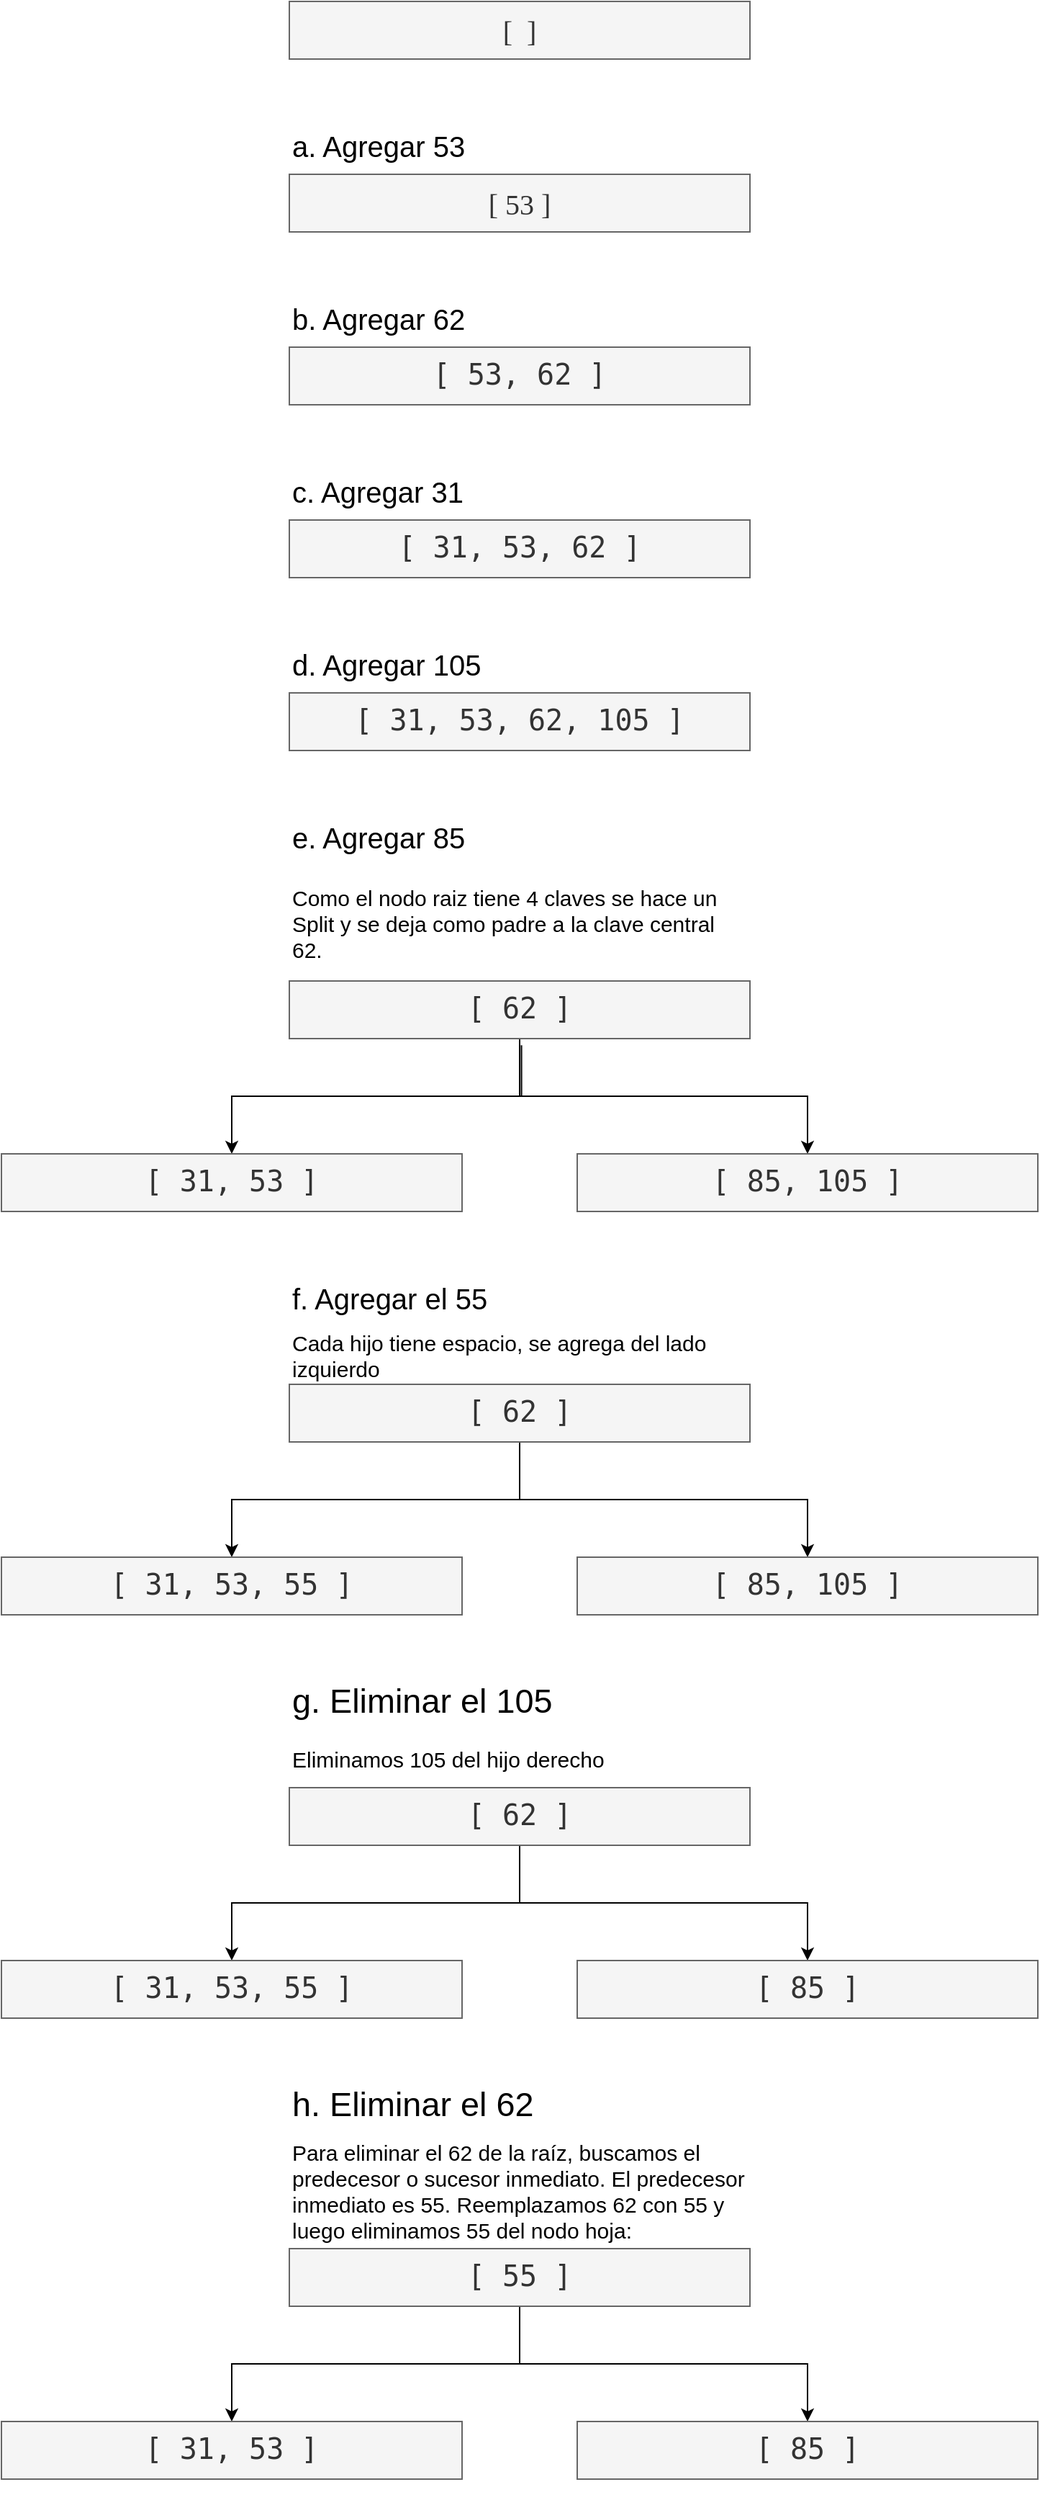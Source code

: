 <mxfile version="24.6.1" type="device">
  <diagram name="Page-1" id="Mg-w1ocDhV4yeSpSVFJD">
    <mxGraphModel dx="1434" dy="758" grid="1" gridSize="10" guides="1" tooltips="1" connect="1" arrows="1" fold="1" page="1" pageScale="1" pageWidth="1200" pageHeight="1920" math="0" shadow="0">
      <root>
        <mxCell id="0" />
        <mxCell id="1" parent="0" />
        <mxCell id="c5_7h0qf2dceUBtzriQi-1" value="[ 53 ]" style="text;html=1;align=center;verticalAlign=middle;whiteSpace=wrap;rounded=0;fillColor=#f5f5f5;fontColor=#333333;strokeColor=#666666;fontFamily=Lucida Console;horizontal=1;fontSize=20;" parent="1" vertex="1">
          <mxGeometry x="280" y="160" width="320" height="40" as="geometry" />
        </mxCell>
        <mxCell id="c5_7h0qf2dceUBtzriQi-3" value="&lt;pre&gt;&lt;div class=&quot;dark bg-gray-950 rounded-md border-[0.5px] border-token-border-medium&quot;&gt;&lt;div dir=&quot;ltr&quot; class=&quot;overflow-y-auto p-4&quot;&gt;&lt;code class=&quot;!whitespace-pre hljs language-css&quot;&gt;&lt;span class=&quot;hljs-selector-attr&quot;&gt;[ 53, 62 ]&lt;/span&gt;&lt;br/&gt;&lt;/code&gt;&lt;/div&gt;&lt;/div&gt;&lt;/pre&gt;&lt;h3&gt;&lt;/h3&gt;" style="text;html=1;align=center;verticalAlign=middle;whiteSpace=wrap;rounded=0;fillColor=#f5f5f5;fontColor=#333333;strokeColor=#666666;fontFamily=Lucida Console;horizontal=1;fontSize=20;" parent="1" vertex="1">
          <mxGeometry x="280" y="280" width="320" height="40" as="geometry" />
        </mxCell>
        <mxCell id="c5_7h0qf2dceUBtzriQi-5" value="&lt;pre&gt;&lt;div class=&quot;dark bg-gray-950 rounded-md border-[0.5px] border-token-border-medium&quot;&gt;&lt;div dir=&quot;ltr&quot; class=&quot;overflow-y-auto p-4&quot;&gt;&lt;code class=&quot;!whitespace-pre hljs language-css&quot;&gt;&lt;span class=&quot;hljs-selector-attr&quot;&gt;[ 31, 53, 62 ]&lt;/span&gt;&lt;br&gt;&lt;/code&gt;&lt;/div&gt;&lt;/div&gt;&lt;/pre&gt;&lt;h3&gt;&lt;/h3&gt;" style="text;html=1;align=center;verticalAlign=middle;whiteSpace=wrap;rounded=0;fillColor=#f5f5f5;fontColor=#333333;strokeColor=#666666;fontFamily=Lucida Console;horizontal=1;fontSize=20;" parent="1" vertex="1">
          <mxGeometry x="280" y="400" width="320" height="40" as="geometry" />
        </mxCell>
        <mxCell id="c5_7h0qf2dceUBtzriQi-6" value="&lt;pre&gt;&lt;div class=&quot;dark bg-gray-950 rounded-md border-[0.5px] border-token-border-medium&quot;&gt;&lt;div dir=&quot;ltr&quot; class=&quot;overflow-y-auto p-4&quot;&gt;&lt;code class=&quot;!whitespace-pre hljs language-css&quot;&gt;&lt;pre&gt;&lt;div class=&quot;dark bg-gray-950 rounded-md border-[0.5px] border-token-border-medium&quot;&gt;&lt;div dir=&quot;ltr&quot; class=&quot;overflow-y-auto p-4&quot;&gt;&lt;code class=&quot;!whitespace-pre hljs language-css&quot;&gt;&lt;span class=&quot;hljs-selector-attr&quot;&gt;[ 31, 53, 62, 105 ]&lt;/span&gt;&lt;br/&gt;&lt;/code&gt;&lt;/div&gt;&lt;/div&gt;&lt;/pre&gt;&lt;h3&gt;&lt;/h3&gt;&lt;/code&gt;&lt;/div&gt;&lt;/div&gt;&lt;/pre&gt;&lt;h3&gt;&lt;/h3&gt;" style="text;html=1;align=center;verticalAlign=middle;whiteSpace=wrap;rounded=0;fillColor=#f5f5f5;fontColor=#333333;strokeColor=#666666;fontFamily=Lucida Console;horizontal=1;fontSize=20;" parent="1" vertex="1">
          <mxGeometry x="280" y="520" width="320" height="40" as="geometry" />
        </mxCell>
        <mxCell id="c5_7h0qf2dceUBtzriQi-10" style="edgeStyle=orthogonalEdgeStyle;rounded=0;orthogonalLoop=1;jettySize=auto;html=1;exitX=0.504;exitY=1.115;exitDx=0;exitDy=0;entryX=0.5;entryY=0;entryDx=0;entryDy=0;exitPerimeter=0;" parent="1" source="c5_7h0qf2dceUBtzriQi-7" target="c5_7h0qf2dceUBtzriQi-8" edge="1">
          <mxGeometry relative="1" as="geometry">
            <mxPoint x="440.0" y="760" as="sourcePoint" />
          </mxGeometry>
        </mxCell>
        <mxCell id="c5_7h0qf2dceUBtzriQi-11" style="edgeStyle=orthogonalEdgeStyle;rounded=0;orthogonalLoop=1;jettySize=auto;html=1;exitX=0.5;exitY=1;exitDx=0;exitDy=0;entryX=0.5;entryY=0;entryDx=0;entryDy=0;" parent="1" source="c5_7h0qf2dceUBtzriQi-7" target="c5_7h0qf2dceUBtzriQi-9" edge="1">
          <mxGeometry relative="1" as="geometry">
            <mxPoint x="440.0" y="760" as="sourcePoint" />
          </mxGeometry>
        </mxCell>
        <mxCell id="c5_7h0qf2dceUBtzriQi-7" value="&lt;pre&gt;&lt;div class=&quot;dark bg-gray-950 rounded-md border-[0.5px] border-token-border-medium&quot;&gt;&lt;div dir=&quot;ltr&quot; class=&quot;overflow-y-auto p-4&quot;&gt;&lt;code class=&quot;!whitespace-pre hljs language-css&quot;&gt;&lt;pre&gt;&lt;div class=&quot;dark bg-gray-950 rounded-md border-[0.5px] border-token-border-medium&quot;&gt;&lt;div dir=&quot;ltr&quot; class=&quot;overflow-y-auto p-4&quot;&gt;&lt;code class=&quot;!whitespace-pre hljs language-css&quot;&gt;&lt;span class=&quot;hljs-selector-attr&quot;&gt;[ 62 ]&lt;/span&gt;&lt;br&gt;&lt;/code&gt;&lt;/div&gt;&lt;/div&gt;&lt;/pre&gt;&lt;h3&gt;&lt;/h3&gt;&lt;/code&gt;&lt;/div&gt;&lt;/div&gt;&lt;/pre&gt;&lt;h3&gt;&lt;/h3&gt;" style="text;html=1;align=center;verticalAlign=middle;whiteSpace=wrap;rounded=0;fillColor=#f5f5f5;fontColor=#333333;strokeColor=#666666;fontFamily=Lucida Console;horizontal=1;fontSize=20;" parent="1" vertex="1">
          <mxGeometry x="280" y="720" width="320" height="40" as="geometry" />
        </mxCell>
        <mxCell id="c5_7h0qf2dceUBtzriQi-8" value="&lt;pre&gt;&lt;div class=&quot;dark bg-gray-950 rounded-md border-[0.5px] border-token-border-medium&quot;&gt;&lt;div dir=&quot;ltr&quot; class=&quot;overflow-y-auto p-4&quot;&gt;&lt;code class=&quot;!whitespace-pre hljs language-css&quot;&gt;&lt;pre&gt;&lt;div class=&quot;dark bg-gray-950 rounded-md border-[0.5px] border-token-border-medium&quot;&gt;&lt;div dir=&quot;ltr&quot; class=&quot;overflow-y-auto p-4&quot;&gt;&lt;code class=&quot;!whitespace-pre hljs language-css&quot;&gt;&lt;span class=&quot;hljs-selector-attr&quot;&gt;[ 31, 53 ]&lt;/span&gt;&lt;br&gt;&lt;/code&gt;&lt;/div&gt;&lt;/div&gt;&lt;/pre&gt;&lt;h3&gt;&lt;/h3&gt;&lt;/code&gt;&lt;/div&gt;&lt;/div&gt;&lt;/pre&gt;&lt;h3&gt;&lt;/h3&gt;" style="text;html=1;align=center;verticalAlign=middle;whiteSpace=wrap;rounded=0;fillColor=#f5f5f5;fontColor=#333333;strokeColor=#666666;fontFamily=Lucida Console;horizontal=1;fontSize=20;" parent="1" vertex="1">
          <mxGeometry x="80" y="840" width="320" height="40" as="geometry" />
        </mxCell>
        <mxCell id="c5_7h0qf2dceUBtzriQi-9" value="&lt;pre&gt;&lt;div class=&quot;dark bg-gray-950 rounded-md border-[0.5px] border-token-border-medium&quot;&gt;&lt;div dir=&quot;ltr&quot; class=&quot;overflow-y-auto p-4&quot;&gt;&lt;code class=&quot;!whitespace-pre hljs language-css&quot;&gt;&lt;pre&gt;&lt;div class=&quot;dark bg-gray-950 rounded-md border-[0.5px] border-token-border-medium&quot;&gt;&lt;div dir=&quot;ltr&quot; class=&quot;overflow-y-auto p-4&quot;&gt;&lt;code class=&quot;!whitespace-pre hljs language-css&quot;&gt;&lt;span class=&quot;hljs-selector-attr&quot;&gt;[ 85, 105 ]&lt;/span&gt;&lt;br&gt;&lt;/code&gt;&lt;/div&gt;&lt;/div&gt;&lt;/pre&gt;&lt;h3&gt;&lt;/h3&gt;&lt;/code&gt;&lt;/div&gt;&lt;/div&gt;&lt;/pre&gt;&lt;h3&gt;&lt;/h3&gt;" style="text;html=1;align=center;verticalAlign=middle;whiteSpace=wrap;rounded=0;fillColor=#f5f5f5;fontColor=#333333;strokeColor=#666666;fontFamily=Lucida Console;horizontal=1;fontSize=20;" parent="1" vertex="1">
          <mxGeometry x="480" y="840" width="320" height="40" as="geometry" />
        </mxCell>
        <mxCell id="c5_7h0qf2dceUBtzriQi-13" style="edgeStyle=orthogonalEdgeStyle;rounded=0;orthogonalLoop=1;jettySize=auto;html=1;exitX=0.5;exitY=1;exitDx=0;exitDy=0;entryX=0.5;entryY=0;entryDx=0;entryDy=0;" parent="1" source="c5_7h0qf2dceUBtzriQi-15" target="c5_7h0qf2dceUBtzriQi-16" edge="1">
          <mxGeometry relative="1" as="geometry" />
        </mxCell>
        <mxCell id="c5_7h0qf2dceUBtzriQi-14" style="edgeStyle=orthogonalEdgeStyle;rounded=0;orthogonalLoop=1;jettySize=auto;html=1;exitX=0.5;exitY=1;exitDx=0;exitDy=0;entryX=0.5;entryY=0;entryDx=0;entryDy=0;" parent="1" source="c5_7h0qf2dceUBtzriQi-15" target="c5_7h0qf2dceUBtzriQi-17" edge="1">
          <mxGeometry relative="1" as="geometry" />
        </mxCell>
        <mxCell id="c5_7h0qf2dceUBtzriQi-15" value="&lt;pre&gt;&lt;div class=&quot;dark bg-gray-950 rounded-md border-[0.5px] border-token-border-medium&quot;&gt;&lt;div dir=&quot;ltr&quot; class=&quot;overflow-y-auto p-4&quot;&gt;&lt;code class=&quot;!whitespace-pre hljs language-css&quot;&gt;&lt;pre&gt;&lt;div class=&quot;dark bg-gray-950 rounded-md border-[0.5px] border-token-border-medium&quot;&gt;&lt;div dir=&quot;ltr&quot; class=&quot;overflow-y-auto p-4&quot;&gt;&lt;code class=&quot;!whitespace-pre hljs language-css&quot;&gt;&lt;span class=&quot;hljs-selector-attr&quot;&gt;[ 62 ]&lt;/span&gt;&lt;br&gt;&lt;/code&gt;&lt;/div&gt;&lt;/div&gt;&lt;/pre&gt;&lt;h3&gt;&lt;/h3&gt;&lt;/code&gt;&lt;/div&gt;&lt;/div&gt;&lt;/pre&gt;&lt;h3&gt;&lt;/h3&gt;" style="text;html=1;align=center;verticalAlign=middle;whiteSpace=wrap;rounded=0;fillColor=#f5f5f5;fontColor=#333333;strokeColor=#666666;fontFamily=Lucida Console;horizontal=1;fontSize=20;" parent="1" vertex="1">
          <mxGeometry x="280" y="1000" width="320" height="40" as="geometry" />
        </mxCell>
        <mxCell id="c5_7h0qf2dceUBtzriQi-16" value="&lt;pre&gt;&lt;div class=&quot;dark bg-gray-950 rounded-md border-[0.5px] border-token-border-medium&quot;&gt;&lt;div dir=&quot;ltr&quot; class=&quot;overflow-y-auto p-4&quot;&gt;&lt;code class=&quot;!whitespace-pre hljs language-css&quot;&gt;&lt;pre&gt;&lt;div class=&quot;dark bg-gray-950 rounded-md border-[0.5px] border-token-border-medium&quot;&gt;&lt;div dir=&quot;ltr&quot; class=&quot;overflow-y-auto p-4&quot;&gt;&lt;code class=&quot;!whitespace-pre hljs language-css&quot;&gt;&lt;span class=&quot;hljs-selector-attr&quot;&gt;[ 31, 53, 55 ]&lt;/span&gt;&lt;br&gt;&lt;/code&gt;&lt;/div&gt;&lt;/div&gt;&lt;/pre&gt;&lt;h3&gt;&lt;/h3&gt;&lt;/code&gt;&lt;/div&gt;&lt;/div&gt;&lt;/pre&gt;&lt;h3&gt;&lt;/h3&gt;" style="text;html=1;align=center;verticalAlign=middle;whiteSpace=wrap;rounded=0;fillColor=#f5f5f5;fontColor=#333333;strokeColor=#666666;fontFamily=Lucida Console;horizontal=1;fontSize=20;" parent="1" vertex="1">
          <mxGeometry x="80" y="1120" width="320" height="40" as="geometry" />
        </mxCell>
        <mxCell id="c5_7h0qf2dceUBtzriQi-17" value="&lt;pre&gt;&lt;div class=&quot;dark bg-gray-950 rounded-md border-[0.5px] border-token-border-medium&quot;&gt;&lt;div dir=&quot;ltr&quot; class=&quot;overflow-y-auto p-4&quot;&gt;&lt;code class=&quot;!whitespace-pre hljs language-css&quot;&gt;&lt;pre&gt;&lt;div class=&quot;dark bg-gray-950 rounded-md border-[0.5px] border-token-border-medium&quot;&gt;&lt;div dir=&quot;ltr&quot; class=&quot;overflow-y-auto p-4&quot;&gt;&lt;code class=&quot;!whitespace-pre hljs language-css&quot;&gt;&lt;span class=&quot;hljs-selector-attr&quot;&gt;[ 85, 105 ]&lt;/span&gt;&lt;br&gt;&lt;/code&gt;&lt;/div&gt;&lt;/div&gt;&lt;/pre&gt;&lt;h3&gt;&lt;/h3&gt;&lt;/code&gt;&lt;/div&gt;&lt;/div&gt;&lt;/pre&gt;&lt;h3&gt;&lt;/h3&gt;" style="text;html=1;align=center;verticalAlign=middle;whiteSpace=wrap;rounded=0;fillColor=#f5f5f5;fontColor=#333333;strokeColor=#666666;fontFamily=Lucida Console;horizontal=1;fontSize=20;" parent="1" vertex="1">
          <mxGeometry x="480" y="1120" width="320" height="40" as="geometry" />
        </mxCell>
        <mxCell id="c5_7h0qf2dceUBtzriQi-18" style="edgeStyle=orthogonalEdgeStyle;rounded=0;orthogonalLoop=1;jettySize=auto;html=1;exitX=0.5;exitY=1.115;exitDx=0;exitDy=0;entryX=0.5;entryY=0;entryDx=0;entryDy=0;exitPerimeter=0;" parent="1" source="c5_7h0qf2dceUBtzriQi-20" target="c5_7h0qf2dceUBtzriQi-21" edge="1">
          <mxGeometry relative="1" as="geometry">
            <mxPoint x="440.0" y="1350" as="sourcePoint" />
          </mxGeometry>
        </mxCell>
        <mxCell id="c5_7h0qf2dceUBtzriQi-19" style="edgeStyle=orthogonalEdgeStyle;rounded=0;orthogonalLoop=1;jettySize=auto;html=1;exitX=0.5;exitY=1;exitDx=0;exitDy=0;entryX=0.5;entryY=0;entryDx=0;entryDy=0;" parent="1" source="c5_7h0qf2dceUBtzriQi-20" target="c5_7h0qf2dceUBtzriQi-22" edge="1">
          <mxGeometry relative="1" as="geometry">
            <mxPoint x="440.0" y="1350" as="sourcePoint" />
          </mxGeometry>
        </mxCell>
        <mxCell id="c5_7h0qf2dceUBtzriQi-20" value="&lt;pre&gt;&lt;div class=&quot;dark bg-gray-950 rounded-md border-[0.5px] border-token-border-medium&quot;&gt;&lt;div dir=&quot;ltr&quot; class=&quot;overflow-y-auto p-4&quot;&gt;&lt;code class=&quot;!whitespace-pre hljs language-css&quot;&gt;&lt;pre&gt;&lt;div class=&quot;dark bg-gray-950 rounded-md border-[0.5px] border-token-border-medium&quot;&gt;&lt;div dir=&quot;ltr&quot; class=&quot;overflow-y-auto p-4&quot;&gt;&lt;code class=&quot;!whitespace-pre hljs language-css&quot;&gt;&lt;span class=&quot;hljs-selector-attr&quot;&gt;[ 62 ]&lt;/span&gt;&lt;br&gt;&lt;/code&gt;&lt;/div&gt;&lt;/div&gt;&lt;/pre&gt;&lt;h3&gt;&lt;/h3&gt;&lt;/code&gt;&lt;/div&gt;&lt;/div&gt;&lt;/pre&gt;&lt;h3&gt;&lt;/h3&gt;" style="text;html=1;align=center;verticalAlign=middle;whiteSpace=wrap;rounded=0;fillColor=#f5f5f5;fontColor=#333333;strokeColor=#666666;fontFamily=Lucida Console;horizontal=1;fontSize=20;" parent="1" vertex="1">
          <mxGeometry x="280" y="1280" width="320" height="40" as="geometry" />
        </mxCell>
        <mxCell id="c5_7h0qf2dceUBtzriQi-21" value="&lt;pre&gt;&lt;div class=&quot;dark bg-gray-950 rounded-md border-[0.5px] border-token-border-medium&quot;&gt;&lt;div dir=&quot;ltr&quot; class=&quot;overflow-y-auto p-4&quot;&gt;&lt;code class=&quot;!whitespace-pre hljs language-css&quot;&gt;&lt;pre&gt;&lt;div class=&quot;dark bg-gray-950 rounded-md border-[0.5px] border-token-border-medium&quot;&gt;&lt;div dir=&quot;ltr&quot; class=&quot;overflow-y-auto p-4&quot;&gt;&lt;code class=&quot;!whitespace-pre hljs language-css&quot;&gt;&lt;span class=&quot;hljs-selector-attr&quot;&gt;[ 31, 53, 55 ]&lt;/span&gt;&lt;br&gt;&lt;/code&gt;&lt;/div&gt;&lt;/div&gt;&lt;/pre&gt;&lt;h3&gt;&lt;/h3&gt;&lt;/code&gt;&lt;/div&gt;&lt;/div&gt;&lt;/pre&gt;&lt;h3&gt;&lt;/h3&gt;" style="text;html=1;align=center;verticalAlign=middle;whiteSpace=wrap;rounded=0;fillColor=#f5f5f5;fontColor=#333333;strokeColor=#666666;fontFamily=Lucida Console;horizontal=1;fontSize=20;" parent="1" vertex="1">
          <mxGeometry x="80" y="1400" width="320" height="40" as="geometry" />
        </mxCell>
        <mxCell id="c5_7h0qf2dceUBtzriQi-22" value="&lt;pre&gt;&lt;div class=&quot;dark bg-gray-950 rounded-md border-[0.5px] border-token-border-medium&quot;&gt;&lt;div dir=&quot;ltr&quot; class=&quot;overflow-y-auto p-4&quot;&gt;&lt;code class=&quot;!whitespace-pre hljs language-css&quot;&gt;&lt;pre&gt;&lt;div class=&quot;dark bg-gray-950 rounded-md border-[0.5px] border-token-border-medium&quot;&gt;&lt;div dir=&quot;ltr&quot; class=&quot;overflow-y-auto p-4&quot;&gt;&lt;code class=&quot;!whitespace-pre hljs language-css&quot;&gt;&lt;span class=&quot;hljs-selector-attr&quot;&gt;[ 85 ]&lt;/span&gt;&lt;br&gt;&lt;/code&gt;&lt;/div&gt;&lt;/div&gt;&lt;/pre&gt;&lt;h3&gt;&lt;/h3&gt;&lt;/code&gt;&lt;/div&gt;&lt;/div&gt;&lt;/pre&gt;&lt;h3&gt;&lt;/h3&gt;" style="text;html=1;align=center;verticalAlign=middle;whiteSpace=wrap;rounded=0;fillColor=#f5f5f5;fontColor=#333333;strokeColor=#666666;fontFamily=Lucida Console;horizontal=1;fontSize=20;" parent="1" vertex="1">
          <mxGeometry x="480" y="1400" width="320" height="40" as="geometry" />
        </mxCell>
        <mxCell id="c5_7h0qf2dceUBtzriQi-23" style="edgeStyle=orthogonalEdgeStyle;rounded=0;orthogonalLoop=1;jettySize=auto;html=1;exitX=0.5;exitY=1;exitDx=0;exitDy=0;entryX=0.5;entryY=0;entryDx=0;entryDy=0;" parent="1" source="c5_7h0qf2dceUBtzriQi-25" target="c5_7h0qf2dceUBtzriQi-26" edge="1">
          <mxGeometry relative="1" as="geometry" />
        </mxCell>
        <mxCell id="c5_7h0qf2dceUBtzriQi-24" style="edgeStyle=orthogonalEdgeStyle;rounded=0;orthogonalLoop=1;jettySize=auto;html=1;exitX=0.5;exitY=1;exitDx=0;exitDy=0;entryX=0.5;entryY=0;entryDx=0;entryDy=0;" parent="1" source="c5_7h0qf2dceUBtzriQi-25" target="c5_7h0qf2dceUBtzriQi-27" edge="1">
          <mxGeometry relative="1" as="geometry" />
        </mxCell>
        <mxCell id="c5_7h0qf2dceUBtzriQi-25" value="&lt;pre&gt;&lt;div class=&quot;dark bg-gray-950 rounded-md border-[0.5px] border-token-border-medium&quot;&gt;&lt;div dir=&quot;ltr&quot; class=&quot;overflow-y-auto p-4&quot;&gt;&lt;code class=&quot;!whitespace-pre hljs language-css&quot;&gt;&lt;pre&gt;&lt;div class=&quot;dark bg-gray-950 rounded-md border-[0.5px] border-token-border-medium&quot;&gt;&lt;div dir=&quot;ltr&quot; class=&quot;overflow-y-auto p-4&quot;&gt;&lt;code class=&quot;!whitespace-pre hljs language-css&quot;&gt;&lt;span class=&quot;hljs-selector-attr&quot;&gt;[ 55 ]&lt;/span&gt;&lt;br&gt;&lt;/code&gt;&lt;/div&gt;&lt;/div&gt;&lt;/pre&gt;&lt;h3&gt;&lt;/h3&gt;&lt;/code&gt;&lt;/div&gt;&lt;/div&gt;&lt;/pre&gt;&lt;h3&gt;&lt;/h3&gt;" style="text;html=1;align=center;verticalAlign=middle;whiteSpace=wrap;rounded=0;fillColor=#f5f5f5;fontColor=#333333;strokeColor=#666666;fontFamily=Lucida Console;horizontal=1;fontSize=20;" parent="1" vertex="1">
          <mxGeometry x="280" y="1600" width="320" height="40" as="geometry" />
        </mxCell>
        <mxCell id="c5_7h0qf2dceUBtzriQi-26" value="&lt;pre&gt;&lt;div class=&quot;dark bg-gray-950 rounded-md border-[0.5px] border-token-border-medium&quot;&gt;&lt;div dir=&quot;ltr&quot; class=&quot;overflow-y-auto p-4&quot;&gt;&lt;code class=&quot;!whitespace-pre hljs language-css&quot;&gt;&lt;pre&gt;&lt;div class=&quot;dark bg-gray-950 rounded-md border-[0.5px] border-token-border-medium&quot;&gt;&lt;div dir=&quot;ltr&quot; class=&quot;overflow-y-auto p-4&quot;&gt;&lt;code class=&quot;!whitespace-pre hljs language-css&quot;&gt;&lt;span class=&quot;hljs-selector-attr&quot;&gt;[ 31, 53 ]&lt;/span&gt;&lt;br&gt;&lt;/code&gt;&lt;/div&gt;&lt;/div&gt;&lt;/pre&gt;&lt;h3&gt;&lt;/h3&gt;&lt;/code&gt;&lt;/div&gt;&lt;/div&gt;&lt;/pre&gt;&lt;h3&gt;&lt;/h3&gt;" style="text;html=1;align=center;verticalAlign=middle;whiteSpace=wrap;rounded=0;fillColor=#f5f5f5;fontColor=#333333;strokeColor=#666666;fontFamily=Lucida Console;horizontal=1;fontSize=20;" parent="1" vertex="1">
          <mxGeometry x="80" y="1720" width="320" height="40" as="geometry" />
        </mxCell>
        <mxCell id="c5_7h0qf2dceUBtzriQi-27" value="&lt;pre&gt;&lt;div class=&quot;dark bg-gray-950 rounded-md border-[0.5px] border-token-border-medium&quot;&gt;&lt;div dir=&quot;ltr&quot; class=&quot;overflow-y-auto p-4&quot;&gt;&lt;code class=&quot;!whitespace-pre hljs language-css&quot;&gt;&lt;pre&gt;&lt;div class=&quot;dark bg-gray-950 rounded-md border-[0.5px] border-token-border-medium&quot;&gt;&lt;div dir=&quot;ltr&quot; class=&quot;overflow-y-auto p-4&quot;&gt;&lt;code class=&quot;!whitespace-pre hljs language-css&quot;&gt;&lt;span class=&quot;hljs-selector-attr&quot;&gt;[ 85 ]&lt;/span&gt;&lt;br&gt;&lt;/code&gt;&lt;/div&gt;&lt;/div&gt;&lt;/pre&gt;&lt;h3&gt;&lt;/h3&gt;&lt;/code&gt;&lt;/div&gt;&lt;/div&gt;&lt;/pre&gt;&lt;h3&gt;&lt;/h3&gt;" style="text;html=1;align=center;verticalAlign=middle;whiteSpace=wrap;rounded=0;fillColor=#f5f5f5;fontColor=#333333;strokeColor=#666666;fontFamily=Lucida Console;horizontal=1;fontSize=20;" parent="1" vertex="1">
          <mxGeometry x="480" y="1720" width="320" height="40" as="geometry" />
        </mxCell>
        <mxCell id="c5_7h0qf2dceUBtzriQi-33" value="[&amp;nbsp; ]" style="text;html=1;align=center;verticalAlign=middle;whiteSpace=wrap;rounded=0;fillColor=#f5f5f5;fontColor=#333333;strokeColor=#666666;fontFamily=Lucida Console;horizontal=1;fontSize=20;" parent="1" vertex="1">
          <mxGeometry x="280" y="40" width="320" height="40" as="geometry" />
        </mxCell>
        <mxCell id="c5_7h0qf2dceUBtzriQi-34" value="&lt;div style=&quot;&quot;&gt;&lt;span style=&quot;background-color: initial;&quot;&gt;a. Agregar 53&lt;/span&gt;&lt;/div&gt;" style="text;html=1;align=left;verticalAlign=middle;whiteSpace=wrap;rounded=0;fontSize=20;" parent="1" vertex="1">
          <mxGeometry x="280" y="120" width="320" height="40" as="geometry" />
        </mxCell>
        <mxCell id="c5_7h0qf2dceUBtzriQi-35" value="&lt;div style=&quot;&quot;&gt;&lt;span style=&quot;background-color: initial;&quot;&gt;b. Agregar 62&lt;/span&gt;&lt;/div&gt;" style="text;html=1;align=left;verticalAlign=middle;whiteSpace=wrap;rounded=0;fontSize=20;" parent="1" vertex="1">
          <mxGeometry x="280" y="240" width="320" height="40" as="geometry" />
        </mxCell>
        <mxCell id="c5_7h0qf2dceUBtzriQi-36" value="&lt;div style=&quot;&quot;&gt;&lt;span style=&quot;background-color: initial;&quot;&gt;c. Agregar 31&lt;/span&gt;&lt;/div&gt;" style="text;html=1;align=left;verticalAlign=middle;whiteSpace=wrap;rounded=0;fontSize=20;" parent="1" vertex="1">
          <mxGeometry x="280" y="360" width="320" height="40" as="geometry" />
        </mxCell>
        <mxCell id="c5_7h0qf2dceUBtzriQi-37" value="&lt;div style=&quot;&quot;&gt;&lt;span style=&quot;background-color: initial;&quot;&gt;d. Agregar 105&lt;/span&gt;&lt;/div&gt;" style="text;html=1;align=left;verticalAlign=middle;whiteSpace=wrap;rounded=0;fontSize=20;" parent="1" vertex="1">
          <mxGeometry x="280" y="480" width="320" height="40" as="geometry" />
        </mxCell>
        <mxCell id="c5_7h0qf2dceUBtzriQi-38" value="&lt;div style=&quot;&quot;&gt;&lt;span style=&quot;background-color: initial;&quot;&gt;e. Agregar 85&lt;/span&gt;&lt;/div&gt;" style="text;html=1;align=left;verticalAlign=middle;whiteSpace=wrap;rounded=0;fontSize=20;" parent="1" vertex="1">
          <mxGeometry x="280" y="600" width="320" height="40" as="geometry" />
        </mxCell>
        <mxCell id="c5_7h0qf2dceUBtzriQi-39" value="&lt;div style=&quot;font-size: 15px;&quot;&gt;&lt;span style=&quot;background-color: initial; font-size: 15px;&quot;&gt;Como el nodo raiz tiene 4 claves se hace un Split y se deja como padre a la clave central 62.&lt;/span&gt;&lt;/div&gt;" style="text;html=1;align=left;verticalAlign=middle;whiteSpace=wrap;rounded=0;fontSize=15;horizontal=1;" parent="1" vertex="1">
          <mxGeometry x="280" y="640" width="320" height="80" as="geometry" />
        </mxCell>
        <mxCell id="c5_7h0qf2dceUBtzriQi-40" value="&lt;div style=&quot;&quot;&gt;f. Agregar el 55&lt;br&gt;&lt;/div&gt;" style="text;html=1;align=left;verticalAlign=middle;whiteSpace=wrap;rounded=0;fontSize=20;" parent="1" vertex="1">
          <mxGeometry x="280" y="920" width="320" height="40" as="geometry" />
        </mxCell>
        <mxCell id="c5_7h0qf2dceUBtzriQi-41" value="&lt;div style=&quot;&quot;&gt;&lt;h3&gt;&lt;p&gt;&lt;/p&gt;&lt;/h3&gt;&lt;h3&gt;&lt;span style=&quot;font-weight: normal;&quot;&gt;g. Eliminar el 105&lt;/span&gt;&lt;/h3&gt;&lt;p&gt;&lt;/p&gt;&lt;/div&gt;" style="text;html=1;align=left;verticalAlign=middle;whiteSpace=wrap;rounded=0;fontSize=20;fontStyle=0" parent="1" vertex="1">
          <mxGeometry x="280" y="1200" width="320" height="40" as="geometry" />
        </mxCell>
        <mxCell id="c5_7h0qf2dceUBtzriQi-42" value="&lt;div style=&quot;font-size: 15px;&quot;&gt;&lt;span style=&quot;background-color: initial; font-size: 15px;&quot;&gt;Cada hijo tiene espacio, se agrega del lado izquierdo&lt;/span&gt;&lt;/div&gt;" style="text;html=1;align=left;verticalAlign=middle;whiteSpace=wrap;rounded=0;fontSize=15;horizontal=1;" parent="1" vertex="1">
          <mxGeometry x="280" y="960" width="320" height="40" as="geometry" />
        </mxCell>
        <mxCell id="c5_7h0qf2dceUBtzriQi-43" value="&lt;div style=&quot;font-size: 15px;&quot;&gt;&lt;span style=&quot;background-color: initial; font-size: 15px;&quot;&gt;Eliminamos 105 del hijo derecho&lt;/span&gt;&lt;/div&gt;" style="text;html=1;align=left;verticalAlign=middle;whiteSpace=wrap;rounded=0;fontSize=15;horizontal=1;" parent="1" vertex="1">
          <mxGeometry x="280" y="1240" width="320" height="40" as="geometry" />
        </mxCell>
        <mxCell id="c5_7h0qf2dceUBtzriQi-44" value="&lt;div style=&quot;&quot;&gt;&lt;h3&gt;&lt;p&gt;&lt;/p&gt;&lt;/h3&gt;&lt;h3&gt;&lt;span style=&quot;font-weight: normal;&quot;&gt;h. Eliminar el 62&lt;/span&gt;&lt;/h3&gt;&lt;p&gt;&lt;/p&gt;&lt;/div&gt;" style="text;html=1;align=left;verticalAlign=middle;whiteSpace=wrap;rounded=0;fontSize=20;fontStyle=0" parent="1" vertex="1">
          <mxGeometry x="280" y="1480" width="320" height="40" as="geometry" />
        </mxCell>
        <mxCell id="c5_7h0qf2dceUBtzriQi-45" value="&lt;div style=&quot;font-size: 15px;&quot;&gt;&lt;p&gt;Para eliminar el 62 de la raíz, buscamos el predecesor o sucesor inmediato. El predecesor inmediato es 55.&amp;nbsp;&lt;span style=&quot;background-color: initial;&quot;&gt;Reemplazamos 62 con 55 y luego eliminamos 55 del nodo hoja:&lt;/span&gt;&lt;/p&gt;&lt;/div&gt;" style="text;html=1;align=left;verticalAlign=middle;whiteSpace=wrap;rounded=0;fontSize=15;horizontal=1;" parent="1" vertex="1">
          <mxGeometry x="280" y="1520" width="320" height="80" as="geometry" />
        </mxCell>
      </root>
    </mxGraphModel>
  </diagram>
</mxfile>
